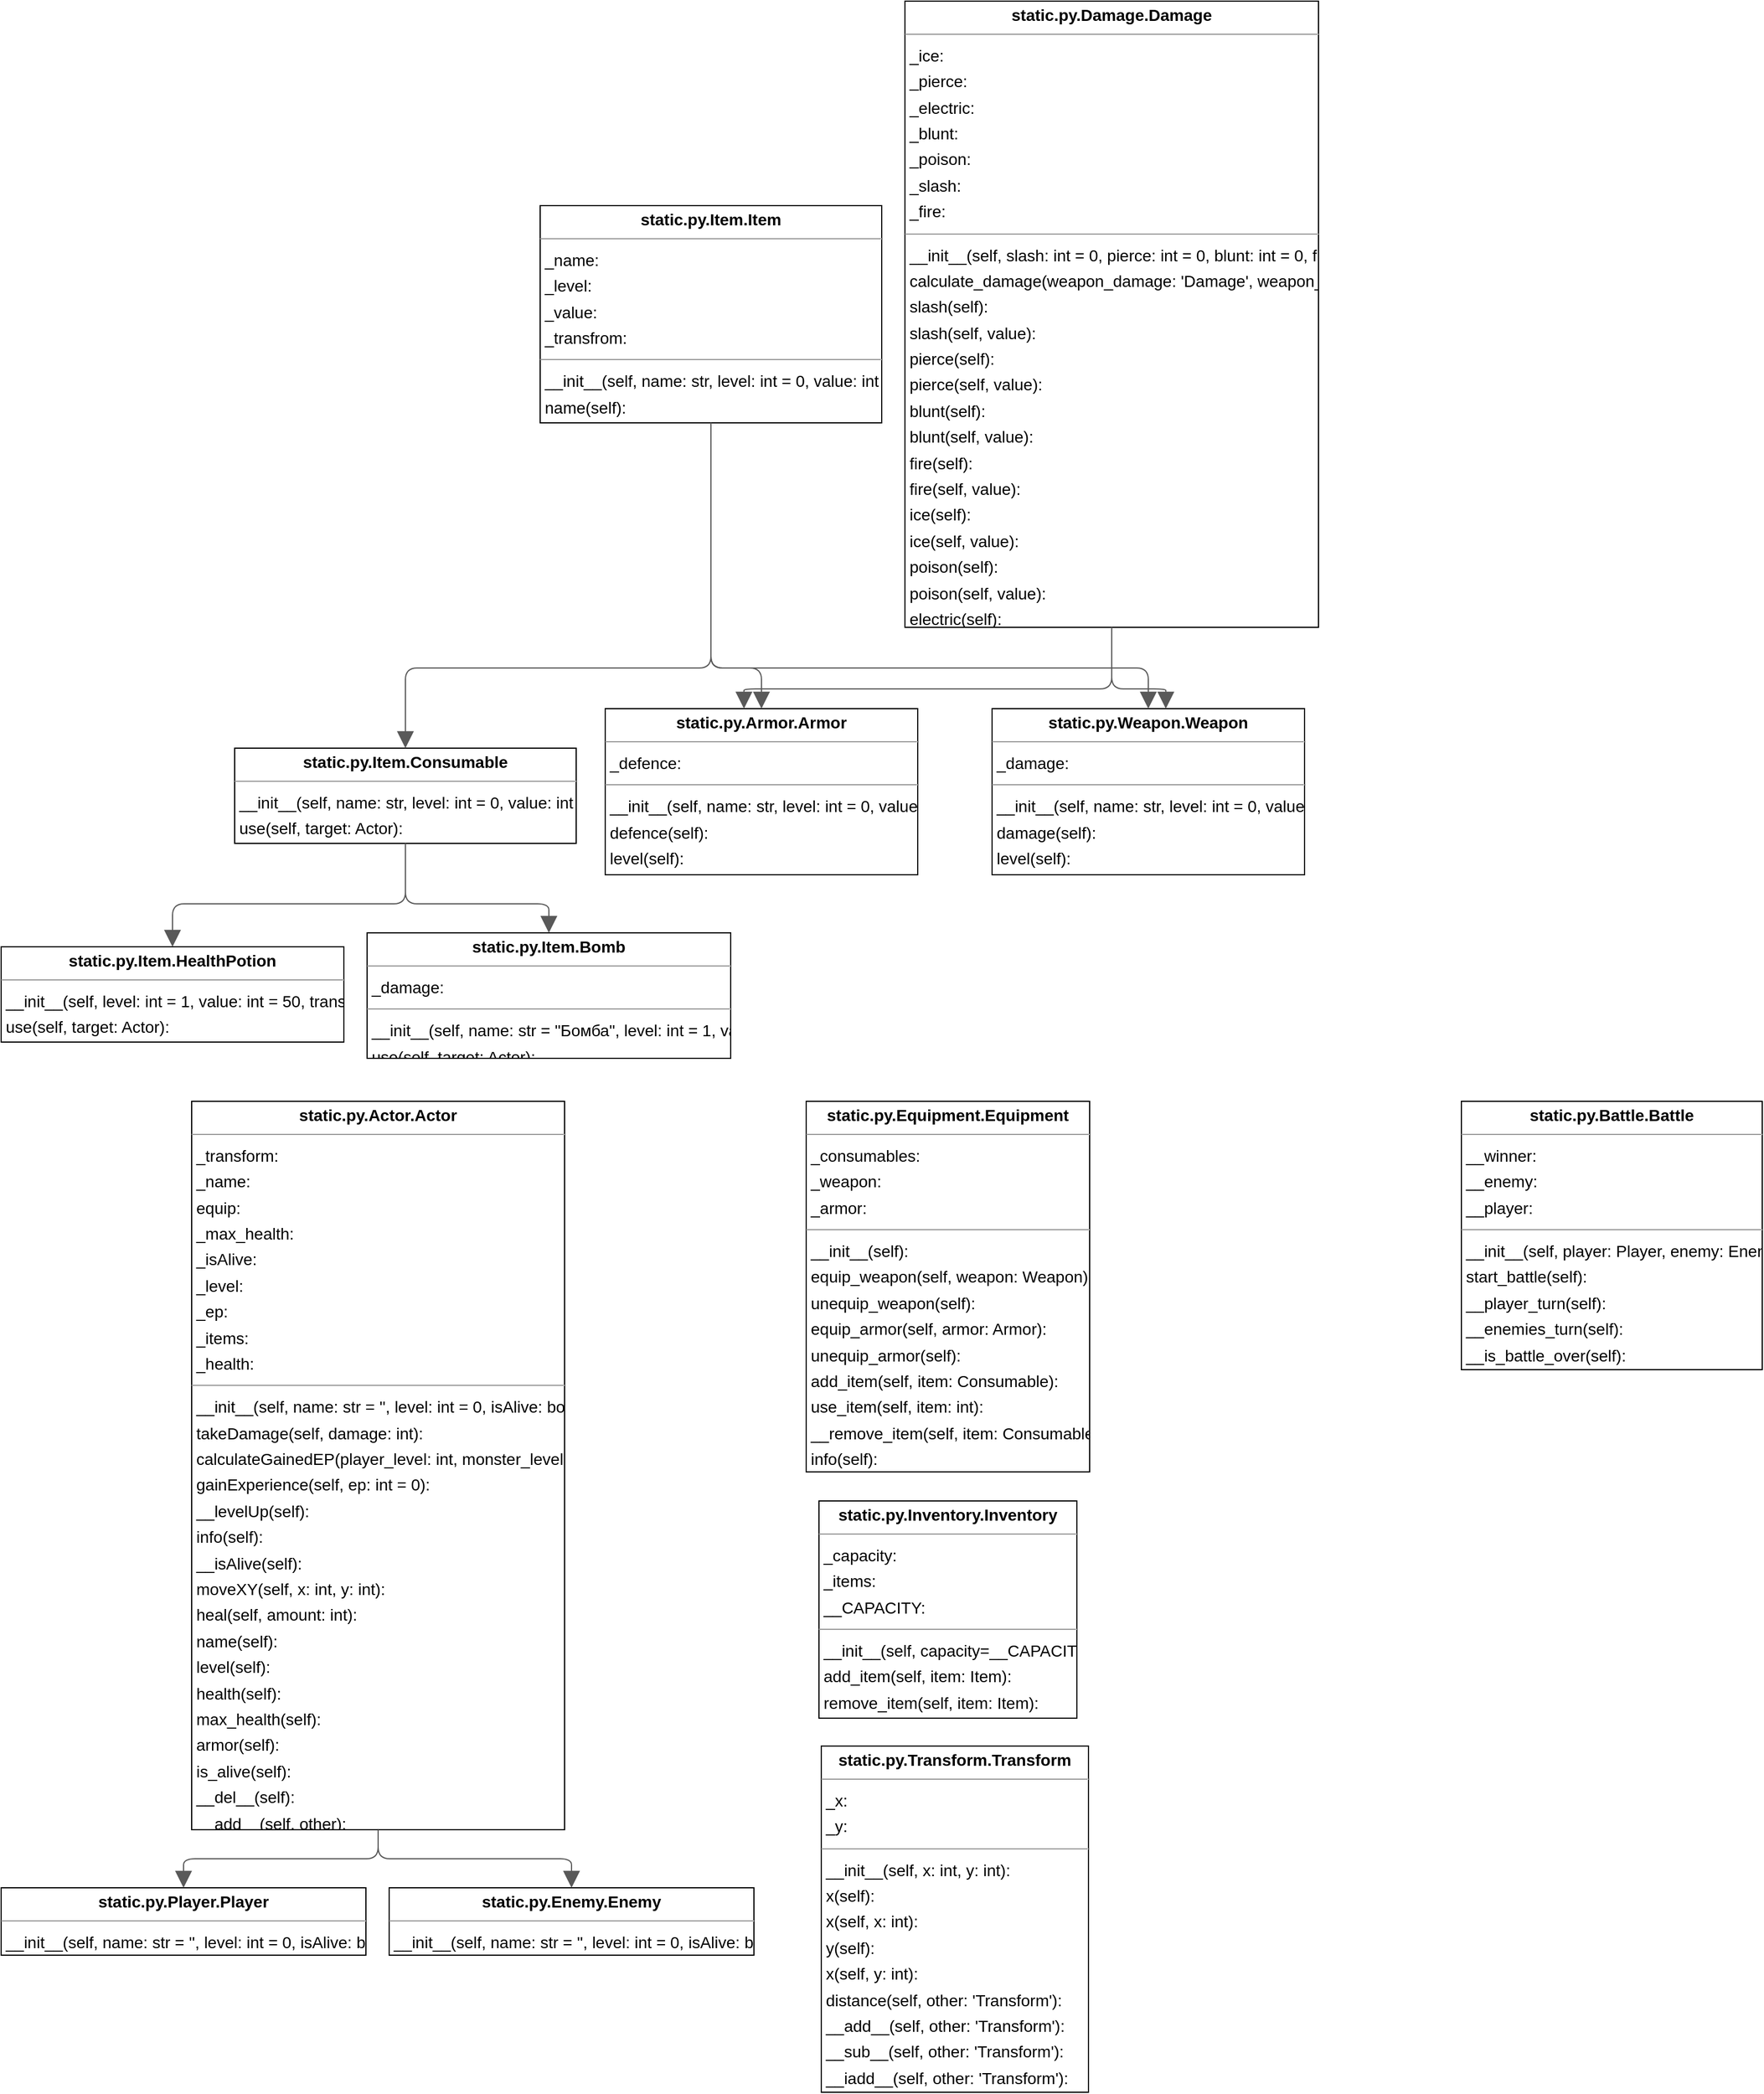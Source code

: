 <mxGraphModel dx="0" dy="0" grid="1" gridSize="10" guides="1" tooltips="1" connect="1" arrows="1" fold="1" page="0" pageScale="1" background="none" math="0" shadow="0">
  <root>
    <mxCell id="0" />
    <mxCell id="1" parent="0" />
    <mxCell id="node0" parent="1" vertex="1" value="&lt;p style=&quot;margin:0px;margin-top:4px;text-align:center;&quot;&gt;&lt;b&gt;static.py.Actor.Actor&lt;/b&gt;&lt;/p&gt;&lt;hr size=&quot;1&quot;/&gt;&lt;p style=&quot;margin:0 0 0 4px;line-height:1.6;&quot;&gt; _transform: &lt;br/&gt; _name: &lt;br/&gt; equip: &lt;br/&gt; _max_health: &lt;br/&gt; _isAlive: &lt;br/&gt; _level: &lt;br/&gt; _ep: &lt;br/&gt; _items: &lt;br/&gt; _health: &lt;/p&gt;&lt;hr size=&quot;1&quot;/&gt;&lt;p style=&quot;margin:0 0 0 4px;line-height:1.6;&quot;&gt; __init__(self, name: str = &amp;#39;&amp;#39;, level: int = 0, isAlive: bool = True, transform: Transform = Transform(0, 0)): &lt;br/&gt; takeDamage(self, damage: int): &lt;br/&gt; calculateGainedEP(player_level: int, monster_level: int): &lt;br/&gt; gainExperience(self, ep: int = 0): &lt;br/&gt; __levelUp(self): &lt;br/&gt; info(self): &lt;br/&gt; __isAlive(self): &lt;br/&gt; moveXY(self, x: int, y: int): &lt;br/&gt; heal(self, amount: int): &lt;br/&gt; name(self): &lt;br/&gt; level(self): &lt;br/&gt; health(self): &lt;br/&gt; max_health(self): &lt;br/&gt; armor(self): &lt;br/&gt; is_alive(self): &lt;br/&gt; __del__(self): &lt;br/&gt; __add__(self, other): &lt;br/&gt; __iadd__(self, other): &lt;/p&gt;" style="verticalAlign=top;align=left;overflow=fill;fontSize=14;fontFamily=Helvetica;html=1;rounded=0;shadow=0;comic=0;labelBackgroundColor=none;strokeWidth=1;">
      <mxGeometry x="16" y="677" width="321" height="627" as="geometry" />
    </mxCell>
    <mxCell id="node7" parent="1" vertex="1" value="&lt;p style=&quot;margin:0px;margin-top:4px;text-align:center;&quot;&gt;&lt;b&gt;static.py.Armor.Armor&lt;/b&gt;&lt;/p&gt;&lt;hr size=&quot;1&quot;/&gt;&lt;p style=&quot;margin:0 0 0 4px;line-height:1.6;&quot;&gt; _defence: &lt;/p&gt;&lt;hr size=&quot;1&quot;/&gt;&lt;p style=&quot;margin:0 0 0 4px;line-height:1.6;&quot;&gt; __init__(self, name: str, level: int = 0, value: int = 0,                  transform: Transform = Transform(0, 0),                  slash: int = 0, pierce: int = 0, blunt: int = 0,                  fire: int = 0, ice: int = 0, poison: int = 0, electric: int = 0): &lt;br/&gt; defence(self): &lt;br/&gt; level(self): &lt;br/&gt; getInfo(self): &lt;/p&gt;" style="verticalAlign=top;align=left;overflow=fill;fontSize=14;fontFamily=Helvetica;html=1;rounded=0;shadow=0;comic=0;labelBackgroundColor=none;strokeWidth=1;">
      <mxGeometry x="372" y="339" width="269" height="143" as="geometry" />
    </mxCell>
    <mxCell id="node1" parent="1" vertex="1" value="&lt;p style=&quot;margin:0px;margin-top:4px;text-align:center;&quot;&gt;&lt;b&gt;static.py.Battle.Battle&lt;/b&gt;&lt;/p&gt;&lt;hr size=&quot;1&quot;/&gt;&lt;p style=&quot;margin:0 0 0 4px;line-height:1.6;&quot;&gt; __winner: &lt;br/&gt; __enemy: &lt;br/&gt; __player: &lt;/p&gt;&lt;hr size=&quot;1&quot;/&gt;&lt;p style=&quot;margin:0 0 0 4px;line-height:1.6;&quot;&gt; __init__(self, player: Player, enemy: Enemy): &lt;br/&gt; start_battle(self): &lt;br/&gt; __player_turn(self): &lt;br/&gt; __enemies_turn(self): &lt;br/&gt; __is_battle_over(self): &lt;br/&gt; __display_battle_result(self): &lt;/p&gt;" style="verticalAlign=top;align=left;overflow=fill;fontSize=14;fontFamily=Helvetica;html=1;rounded=0;shadow=0;comic=0;labelBackgroundColor=none;strokeWidth=1;">
      <mxGeometry x="1109" y="677" width="259" height="231" as="geometry" />
    </mxCell>
    <mxCell id="node4" parent="1" vertex="1" value="&lt;p style=&quot;margin:0px;margin-top:4px;text-align:center;&quot;&gt;&lt;b&gt;static.py.Damage.Damage&lt;/b&gt;&lt;/p&gt;&lt;hr size=&quot;1&quot;/&gt;&lt;p style=&quot;margin:0 0 0 4px;line-height:1.6;&quot;&gt; _ice: &lt;br/&gt; _pierce: &lt;br/&gt; _electric: &lt;br/&gt; _blunt: &lt;br/&gt; _poison: &lt;br/&gt; _slash: &lt;br/&gt; _fire: &lt;/p&gt;&lt;hr size=&quot;1&quot;/&gt;&lt;p style=&quot;margin:0 0 0 4px;line-height:1.6;&quot;&gt; __init__(self, slash: int = 0, pierce: int = 0, blunt: int = 0,                  fire: int = 0, ice: int = 0, poison: int = 0, electric: int = 0): &lt;br/&gt; calculate_damage(weapon_damage: &amp;#39;Damage&amp;#39;, weapon_level: int, armor_defence: &amp;#39;Damage&amp;#39;, armor_level: int): &lt;br/&gt; slash(self): &lt;br/&gt; slash(self, value): &lt;br/&gt; pierce(self): &lt;br/&gt; pierce(self, value): &lt;br/&gt; blunt(self): &lt;br/&gt; blunt(self, value): &lt;br/&gt; fire(self): &lt;br/&gt; fire(self, value): &lt;br/&gt; ice(self): &lt;br/&gt; ice(self, value): &lt;br/&gt; poison(self): &lt;br/&gt; poison(self, value): &lt;br/&gt; electric(self): &lt;br/&gt; electric(self, value): &lt;/p&gt;" style="verticalAlign=top;align=left;overflow=fill;fontSize=14;fontFamily=Helvetica;html=1;rounded=0;shadow=0;comic=0;labelBackgroundColor=none;strokeWidth=1;">
      <mxGeometry x="630" y="-270" width="356" height="539" as="geometry" />
    </mxCell>
    <mxCell id="node3" parent="1" vertex="1" value="&lt;p style=&quot;margin:0px;margin-top:4px;text-align:center;&quot;&gt;&lt;b&gt;static.py.Enemy.Enemy&lt;/b&gt;&lt;/p&gt;&lt;hr size=&quot;1&quot;/&gt;&lt;p style=&quot;margin:0 0 0 4px;line-height:1.6;&quot;&gt; __init__(self, name: str = &amp;#39;&amp;#39;, level: int = 0, isAlive: bool = True, transform: Transform = Transform(0, 0)): &lt;/p&gt;" style="verticalAlign=top;align=left;overflow=fill;fontSize=14;fontFamily=Helvetica;html=1;rounded=0;shadow=0;comic=0;labelBackgroundColor=none;strokeWidth=1;">
      <mxGeometry x="186" y="1354" width="314" height="58" as="geometry" />
    </mxCell>
    <mxCell id="node8" parent="1" vertex="1" value="&lt;p style=&quot;margin:0px;margin-top:4px;text-align:center;&quot;&gt;&lt;b&gt;static.py.Equipment.Equipment&lt;/b&gt;&lt;/p&gt;&lt;hr size=&quot;1&quot;/&gt;&lt;p style=&quot;margin:0 0 0 4px;line-height:1.6;&quot;&gt; _consumables: &lt;br/&gt; _weapon: &lt;br/&gt; _armor: &lt;/p&gt;&lt;hr size=&quot;1&quot;/&gt;&lt;p style=&quot;margin:0 0 0 4px;line-height:1.6;&quot;&gt; __init__(self): &lt;br/&gt; equip_weapon(self, weapon: Weapon): &lt;br/&gt; unequip_weapon(self): &lt;br/&gt; equip_armor(self, armor: Armor): &lt;br/&gt; unequip_armor(self): &lt;br/&gt; add_item(self, item: Consumable): &lt;br/&gt; use_item(self, item: int): &lt;br/&gt; __remove_item(self, item: Consumable): &lt;br/&gt; info(self): &lt;br/&gt; armor(self): &lt;/p&gt;" style="verticalAlign=top;align=left;overflow=fill;fontSize=14;fontFamily=Helvetica;html=1;rounded=0;shadow=0;comic=0;labelBackgroundColor=none;strokeWidth=1;">
      <mxGeometry x="545" y="677" width="244" height="319" as="geometry" />
    </mxCell>
    <mxCell id="node6" parent="1" vertex="1" value="&lt;p style=&quot;margin:0px;margin-top:4px;text-align:center;&quot;&gt;&lt;b&gt;static.py.Inventory.Inventory&lt;/b&gt;&lt;/p&gt;&lt;hr size=&quot;1&quot;/&gt;&lt;p style=&quot;margin:0 0 0 4px;line-height:1.6;&quot;&gt; _capacity: &lt;br/&gt; _items: &lt;br/&gt; __CAPACITY: &lt;/p&gt;&lt;hr size=&quot;1&quot;/&gt;&lt;p style=&quot;margin:0 0 0 4px;line-height:1.6;&quot;&gt; __init__(self, capacity=__CAPACITY): &lt;br/&gt; add_item(self, item: Item): &lt;br/&gt; remove_item(self, item: Item): &lt;br/&gt; display_inventory(self): &lt;/p&gt;" style="verticalAlign=top;align=left;overflow=fill;fontSize=14;fontFamily=Helvetica;html=1;rounded=0;shadow=0;comic=0;labelBackgroundColor=none;strokeWidth=1;">
      <mxGeometry x="556" y="1021" width="222" height="187" as="geometry" />
    </mxCell>
    <mxCell id="node12" parent="1" vertex="1" value="&lt;p style=&quot;margin:0px;margin-top:4px;text-align:center;&quot;&gt;&lt;b&gt;static.py.Item.Bomb&lt;/b&gt;&lt;/p&gt;&lt;hr size=&quot;1&quot;/&gt;&lt;p style=&quot;margin:0 0 0 4px;line-height:1.6;&quot;&gt; _damage: &lt;/p&gt;&lt;hr size=&quot;1&quot;/&gt;&lt;p style=&quot;margin:0 0 0 4px;line-height:1.6;&quot;&gt; __init__(self, name: str = &amp;quot;Бомба&amp;quot;, level: int = 1, value: int = 100,                  transfrom: Transform = Transform(0, 0), damage: Damage = Damage(fire=5)): &lt;br/&gt; use(self, target: Actor): &lt;/p&gt;" style="verticalAlign=top;align=left;overflow=fill;fontSize=14;fontFamily=Helvetica;html=1;rounded=0;shadow=0;comic=0;labelBackgroundColor=none;strokeWidth=1;">
      <mxGeometry x="167" y="532" width="313" height="108" as="geometry" />
    </mxCell>
    <mxCell id="node10" parent="1" vertex="1" value="&lt;p style=&quot;margin:0px;margin-top:4px;text-align:center;&quot;&gt;&lt;b&gt;static.py.Item.Consumable&lt;/b&gt;&lt;/p&gt;&lt;hr size=&quot;1&quot;/&gt;&lt;p style=&quot;margin:0 0 0 4px;line-height:1.6;&quot;&gt; __init__(self,  name: str, level: int = 0, value: int = 0,                  transfrom: Transform = Transform(0, 0)): &lt;br/&gt; use(self, target: Actor): &lt;/p&gt;" style="verticalAlign=top;align=left;overflow=fill;fontSize=14;fontFamily=Helvetica;html=1;rounded=0;shadow=0;comic=0;labelBackgroundColor=none;strokeWidth=1;">
      <mxGeometry x="53" y="373" width="294" height="82" as="geometry" />
    </mxCell>
    <mxCell id="node11" parent="1" vertex="1" value="&lt;p style=&quot;margin:0px;margin-top:4px;text-align:center;&quot;&gt;&lt;b&gt;static.py.Item.HealthPotion&lt;/b&gt;&lt;/p&gt;&lt;hr size=&quot;1&quot;/&gt;&lt;p style=&quot;margin:0 0 0 4px;line-height:1.6;&quot;&gt; __init__(self, level: int = 1, value: int = 50,                  transfrom: Transform = Transform(0, 0)): &lt;br/&gt; use(self, target: Actor): &lt;/p&gt;" style="verticalAlign=top;align=left;overflow=fill;fontSize=14;fontFamily=Helvetica;html=1;rounded=0;shadow=0;comic=0;labelBackgroundColor=none;strokeWidth=1;">
      <mxGeometry x="-148" y="544" width="295" height="82" as="geometry" />
    </mxCell>
    <mxCell id="node9" parent="1" vertex="1" value="&lt;p style=&quot;margin:0px;margin-top:4px;text-align:center;&quot;&gt;&lt;b&gt;static.py.Item.Item&lt;/b&gt;&lt;/p&gt;&lt;hr size=&quot;1&quot;/&gt;&lt;p style=&quot;margin:0 0 0 4px;line-height:1.6;&quot;&gt; _name: &lt;br/&gt; _level: &lt;br/&gt; _value: &lt;br/&gt; _transfrom: &lt;/p&gt;&lt;hr size=&quot;1&quot;/&gt;&lt;p style=&quot;margin:0 0 0 4px;line-height:1.6;&quot;&gt; __init__(self,  name: str, level: int = 0, value: int = 0,                  transfrom: Transform = Transform(0, 0)): &lt;br/&gt; name(self): &lt;br/&gt; getInfo(self): &lt;/p&gt;" style="verticalAlign=top;align=left;overflow=fill;fontSize=14;fontFamily=Helvetica;html=1;rounded=0;shadow=0;comic=0;labelBackgroundColor=none;strokeWidth=1;">
      <mxGeometry x="316" y="-94" width="294" height="187" as="geometry" />
    </mxCell>
    <mxCell id="node2" parent="1" vertex="1" value="&lt;p style=&quot;margin:0px;margin-top:4px;text-align:center;&quot;&gt;&lt;b&gt;static.py.Player.Player&lt;/b&gt;&lt;/p&gt;&lt;hr size=&quot;1&quot;/&gt;&lt;p style=&quot;margin:0 0 0 4px;line-height:1.6;&quot;&gt; __init__(self, name: str = &amp;#39;&amp;#39;, level: int = 0, isAlive: bool = True, transform: Transform = Transform(0, 0)): &lt;/p&gt;" style="verticalAlign=top;align=left;overflow=fill;fontSize=14;fontFamily=Helvetica;html=1;rounded=0;shadow=0;comic=0;labelBackgroundColor=none;strokeWidth=1;">
      <mxGeometry x="-148" y="1354" width="314" height="58" as="geometry" />
    </mxCell>
    <mxCell id="node13" parent="1" vertex="1" value="&lt;p style=&quot;margin:0px;margin-top:4px;text-align:center;&quot;&gt;&lt;b&gt;static.py.Transform.Transform&lt;/b&gt;&lt;/p&gt;&lt;hr size=&quot;1&quot;/&gt;&lt;p style=&quot;margin:0 0 0 4px;line-height:1.6;&quot;&gt; _x: &lt;br/&gt; _y: &lt;/p&gt;&lt;hr size=&quot;1&quot;/&gt;&lt;p style=&quot;margin:0 0 0 4px;line-height:1.6;&quot;&gt; __init__(self, x: int, y: int): &lt;br/&gt; x(self): &lt;br/&gt; x(self, x: int): &lt;br/&gt; y(self): &lt;br/&gt; x(self, y: int): &lt;br/&gt; distance(self, other: &amp;#39;Transform&amp;#39;): &lt;br/&gt; __add__(self, other: &amp;#39;Transform&amp;#39;): &lt;br/&gt; __sub__(self, other: &amp;#39;Transform&amp;#39;): &lt;br/&gt; __iadd__(self, other: &amp;#39;Transform&amp;#39;): &lt;br/&gt; __isub__(self, other: &amp;#39;Transform&amp;#39;): &lt;/p&gt;" style="verticalAlign=top;align=left;overflow=fill;fontSize=14;fontFamily=Helvetica;html=1;rounded=0;shadow=0;comic=0;labelBackgroundColor=none;strokeWidth=1;">
      <mxGeometry x="558" y="1232" width="230" height="298" as="geometry" />
    </mxCell>
    <mxCell id="node5" parent="1" vertex="1" value="&lt;p style=&quot;margin:0px;margin-top:4px;text-align:center;&quot;&gt;&lt;b&gt;static.py.Weapon.Weapon&lt;/b&gt;&lt;/p&gt;&lt;hr size=&quot;1&quot;/&gt;&lt;p style=&quot;margin:0 0 0 4px;line-height:1.6;&quot;&gt; _damage: &lt;/p&gt;&lt;hr size=&quot;1&quot;/&gt;&lt;p style=&quot;margin:0 0 0 4px;line-height:1.6;&quot;&gt; __init__(self, name: str, level: int = 0, value: int = 0,                  transform: Transform = Transform(0, 0),                  slash: int = 0, pierce: int = 0, blunt: int = 0,                  fire: int = 0, ice: int = 0, poison: int = 0, electric: int = 0): &lt;br/&gt; damage(self): &lt;br/&gt; level(self): &lt;br/&gt; getInfo(self): &lt;/p&gt;" style="verticalAlign=top;align=left;overflow=fill;fontSize=14;fontFamily=Helvetica;html=1;rounded=0;shadow=0;comic=0;labelBackgroundColor=none;strokeWidth=1;">
      <mxGeometry x="705" y="339" width="269" height="143" as="geometry" />
    </mxCell>
    <mxCell id="edge3" edge="1" value="" parent="1" source="node7" target="node4" style="html=1;rounded=1;edgeStyle=orthogonalEdgeStyle;dashed=0;startArrow=block;startSize=12;endArrow=none;strokeColor=#595959;exitX=0.444;exitY=0.000;exitDx=0;exitDy=0;entryX=0.500;entryY=1.000;entryDx=0;entryDy=0;">
      <mxGeometry width="50" height="50" relative="1" as="geometry">
        <Array as="points">
          <mxPoint x="491" y="322" />
          <mxPoint x="808" y="322" />
        </Array>
      </mxGeometry>
    </mxCell>
    <mxCell id="edge5" edge="1" value="" parent="1" source="node7" target="node9" style="html=1;rounded=1;edgeStyle=orthogonalEdgeStyle;dashed=0;startArrow=block;startSize=12;endArrow=none;strokeColor=#595959;exitX=0.500;exitY=0.000;exitDx=0;exitDy=0;entryX=0.500;entryY=1.000;entryDx=0;entryDy=0;">
      <mxGeometry width="50" height="50" relative="1" as="geometry">
        <Array as="points">
          <mxPoint x="506" y="304" />
          <mxPoint x="463" y="304" />
        </Array>
      </mxGeometry>
    </mxCell>
    <mxCell id="edge1" edge="1" value="" parent="1" source="node3" target="node0" style="html=1;rounded=1;edgeStyle=orthogonalEdgeStyle;dashed=0;startArrow=block;startSize=12;endArrow=none;strokeColor=#595959;exitX=0.500;exitY=0.001;exitDx=0;exitDy=0;entryX=0.500;entryY=1.000;entryDx=0;entryDy=0;">
      <mxGeometry width="50" height="50" relative="1" as="geometry">
        <Array as="points">
          <mxPoint x="343" y="1329" />
          <mxPoint x="176" y="1329" />
        </Array>
      </mxGeometry>
    </mxCell>
    <mxCell id="edge8" edge="1" value="" parent="1" source="node12" target="node10" style="html=1;rounded=1;edgeStyle=orthogonalEdgeStyle;dashed=0;startArrow=block;startSize=12;endArrow=none;strokeColor=#595959;exitX=0.500;exitY=0.000;exitDx=0;exitDy=0;entryX=0.500;entryY=1.000;entryDx=0;entryDy=0;">
      <mxGeometry width="50" height="50" relative="1" as="geometry">
        <Array as="points">
          <mxPoint x="324" y="507" />
          <mxPoint x="200" y="507" />
        </Array>
      </mxGeometry>
    </mxCell>
    <mxCell id="edge6" edge="1" value="" parent="1" source="node10" target="node9" style="html=1;rounded=1;edgeStyle=orthogonalEdgeStyle;dashed=0;startArrow=block;startSize=12;endArrow=none;strokeColor=#595959;exitX=0.500;exitY=0.000;exitDx=0;exitDy=0;entryX=0.500;entryY=1.000;entryDx=0;entryDy=0;">
      <mxGeometry width="50" height="50" relative="1" as="geometry">
        <Array as="points">
          <mxPoint x="200" y="304" />
          <mxPoint x="463" y="304" />
        </Array>
      </mxGeometry>
    </mxCell>
    <mxCell id="edge7" edge="1" value="" parent="1" source="node11" target="node10" style="html=1;rounded=1;edgeStyle=orthogonalEdgeStyle;dashed=0;startArrow=block;startSize=12;endArrow=none;strokeColor=#595959;exitX=0.500;exitY=0.000;exitDx=0;exitDy=0;entryX=0.500;entryY=1.000;entryDx=0;entryDy=0;">
      <mxGeometry width="50" height="50" relative="1" as="geometry">
        <Array as="points">
          <mxPoint x="0" y="507" />
          <mxPoint x="200" y="507" />
        </Array>
      </mxGeometry>
    </mxCell>
    <mxCell id="edge0" edge="1" value="" parent="1" source="node2" target="node0" style="html=1;rounded=1;edgeStyle=orthogonalEdgeStyle;dashed=0;startArrow=block;startSize=12;endArrow=none;strokeColor=#595959;exitX=0.500;exitY=0.001;exitDx=0;exitDy=0;entryX=0.500;entryY=1.000;entryDx=0;entryDy=0;">
      <mxGeometry width="50" height="50" relative="1" as="geometry">
        <Array as="points">
          <mxPoint x="9" y="1329" />
          <mxPoint x="176" y="1329" />
        </Array>
      </mxGeometry>
    </mxCell>
    <mxCell id="edge2" edge="1" value="" parent="1" source="node5" target="node4" style="html=1;rounded=1;edgeStyle=orthogonalEdgeStyle;dashed=0;startArrow=block;startSize=12;endArrow=none;strokeColor=#595959;exitX=0.556;exitY=0.000;exitDx=0;exitDy=0;entryX=0.500;entryY=1.000;entryDx=0;entryDy=0;">
      <mxGeometry width="50" height="50" relative="1" as="geometry">
        <Array as="points">
          <mxPoint x="855" y="322" />
          <mxPoint x="808" y="322" />
        </Array>
      </mxGeometry>
    </mxCell>
    <mxCell id="edge4" edge="1" value="" parent="1" source="node5" target="node9" style="html=1;rounded=1;edgeStyle=orthogonalEdgeStyle;dashed=0;startArrow=block;startSize=12;endArrow=none;strokeColor=#595959;exitX=0.500;exitY=0.000;exitDx=0;exitDy=0;entryX=0.500;entryY=1.000;entryDx=0;entryDy=0;">
      <mxGeometry width="50" height="50" relative="1" as="geometry">
        <Array as="points">
          <mxPoint x="840" y="304" />
          <mxPoint x="463" y="304" />
        </Array>
      </mxGeometry>
    </mxCell>
  </root>
</mxGraphModel>